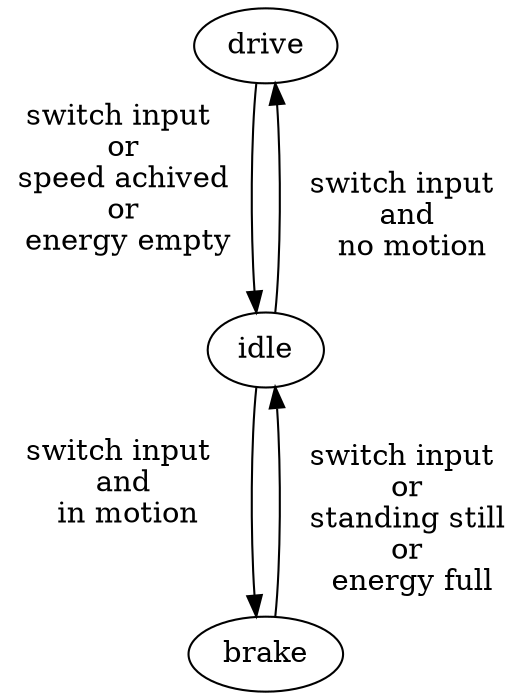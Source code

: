 digraph G {
    drive -> idle [ minlen=3, 
                    headlabel="switch input \n or \n speed achived \n or \n energy empty", 
                    labeldistance=9 labelangle=40];
    idle -> drive [ minlen=3, 
                    headlabel="switch input \n and \n no motion", 
                    labeldistance=9, labelangle=40];
    idle -> brake [ minlen=3, 
                    headlabel="switch input \n and \n in motion", 
                    labeldistance=9, labelangle=40];
    brake -> idle [ minlen=3, 
                    headlabel="switch input \n or \n standing still \n or \n energy full", 
                    labeldistance=9 labelangle=40];
}
